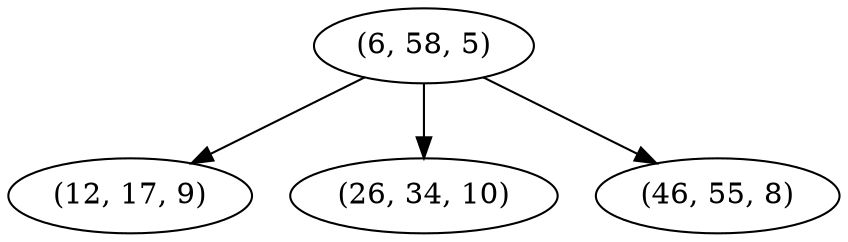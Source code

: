 digraph tree {
    "(6, 58, 5)";
    "(12, 17, 9)";
    "(26, 34, 10)";
    "(46, 55, 8)";
    "(6, 58, 5)" -> "(12, 17, 9)";
    "(6, 58, 5)" -> "(26, 34, 10)";
    "(6, 58, 5)" -> "(46, 55, 8)";
}
